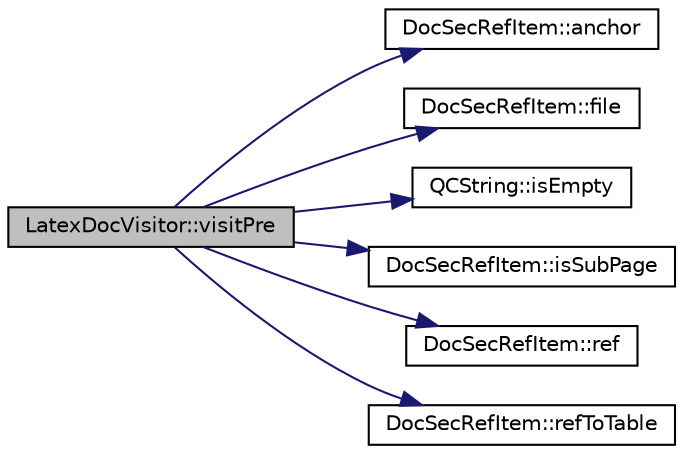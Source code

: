 digraph "LatexDocVisitor::visitPre"
{
 // LATEX_PDF_SIZE
  edge [fontname="Helvetica",fontsize="10",labelfontname="Helvetica",labelfontsize="10"];
  node [fontname="Helvetica",fontsize="10",shape=record];
  rankdir="LR";
  Node1 [label="LatexDocVisitor::visitPre",height=0.2,width=0.4,color="black", fillcolor="grey75", style="filled", fontcolor="black",tooltip=" "];
  Node1 -> Node2 [color="midnightblue",fontsize="10",style="solid",fontname="Helvetica"];
  Node2 [label="DocSecRefItem::anchor",height=0.2,width=0.4,color="black", fillcolor="white", style="filled",URL="$classDocSecRefItem.html#ab9aa2458393645fd08a33ea58c4b4cca",tooltip=" "];
  Node1 -> Node3 [color="midnightblue",fontsize="10",style="solid",fontname="Helvetica"];
  Node3 [label="DocSecRefItem::file",height=0.2,width=0.4,color="black", fillcolor="white", style="filled",URL="$classDocSecRefItem.html#a751e1df43138d68817a38c68e5e066fc",tooltip=" "];
  Node1 -> Node4 [color="midnightblue",fontsize="10",style="solid",fontname="Helvetica"];
  Node4 [label="QCString::isEmpty",height=0.2,width=0.4,color="black", fillcolor="white", style="filled",URL="$classQCString.html#a621c4090d69ad7d05ef8e5234376c3d8",tooltip=" "];
  Node1 -> Node5 [color="midnightblue",fontsize="10",style="solid",fontname="Helvetica"];
  Node5 [label="DocSecRefItem::isSubPage",height=0.2,width=0.4,color="black", fillcolor="white", style="filled",URL="$classDocSecRefItem.html#afe5d43225ef5e2a701c3271da6331e03",tooltip=" "];
  Node1 -> Node6 [color="midnightblue",fontsize="10",style="solid",fontname="Helvetica"];
  Node6 [label="DocSecRefItem::ref",height=0.2,width=0.4,color="black", fillcolor="white", style="filled",URL="$classDocSecRefItem.html#afc0253a31aeb3962e97246f7a4420f32",tooltip=" "];
  Node1 -> Node7 [color="midnightblue",fontsize="10",style="solid",fontname="Helvetica"];
  Node7 [label="DocSecRefItem::refToTable",height=0.2,width=0.4,color="black", fillcolor="white", style="filled",URL="$classDocSecRefItem.html#a2b3d15805019c71b6433c53f49aed8f0",tooltip=" "];
}

